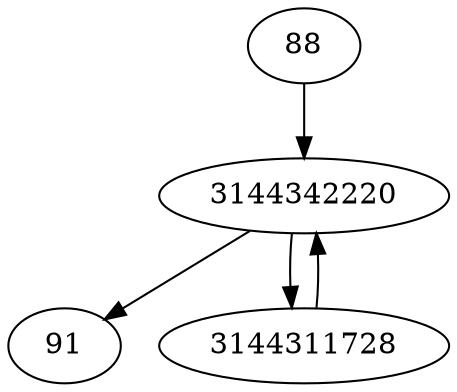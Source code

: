 strict digraph  {
88;
91;
3144342220;
3144311728;
88 -> 3144342220;
3144342220 -> 91;
3144342220 -> 3144311728;
3144311728 -> 3144342220;
}
